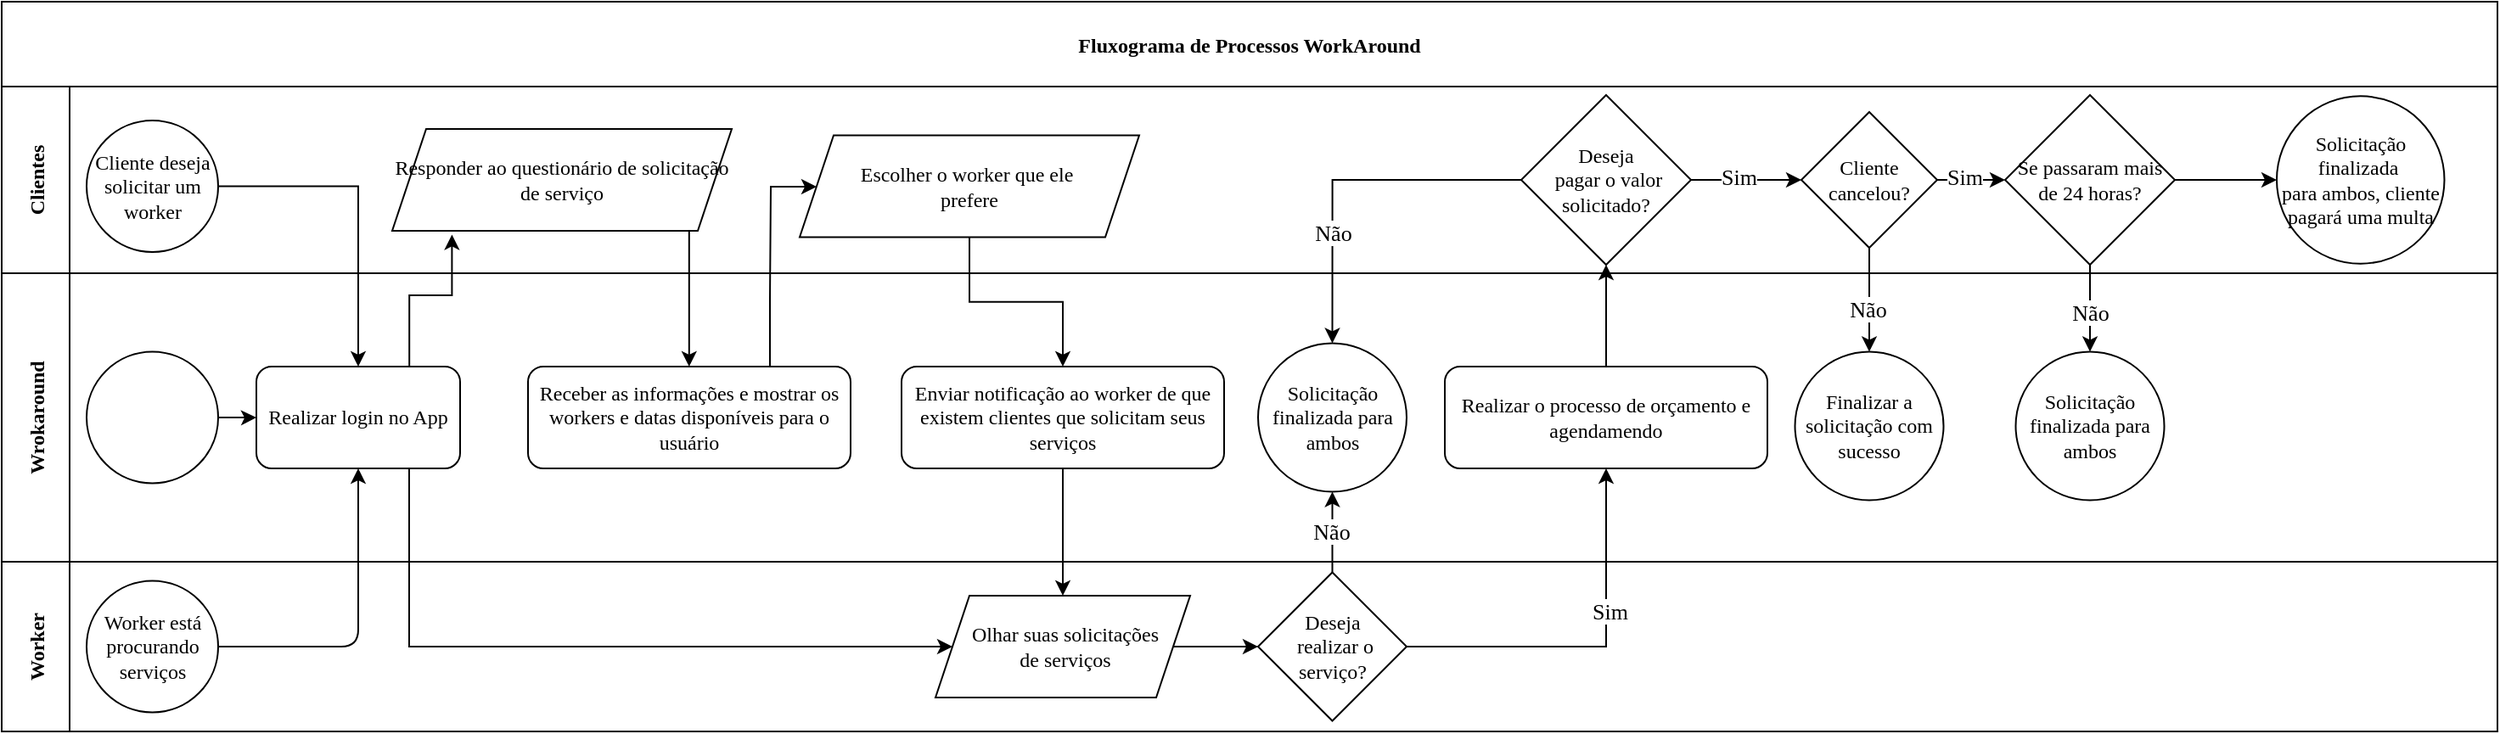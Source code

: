 <mxfile version="24.0.2" type="github">
  <diagram name="Page-1" id="NdyBMd4k0NPhV9qGYhMg">
    <mxGraphModel dx="1593" dy="871" grid="1" gridSize="10" guides="1" tooltips="1" connect="1" arrows="1" fold="1" page="1" pageScale="1" pageWidth="1100" pageHeight="850" math="0" shadow="0">
      <root>
        <mxCell id="0" />
        <mxCell id="1" parent="0" />
        <mxCell id="Lx4wT6UVww7fgD0Hadd6-1" value="" style="rounded=0;whiteSpace=wrap;html=1;fillColor=none;flipH=0;fontFamily=Comic Sans MS;" vertex="1" parent="1">
          <mxGeometry x="50" y="380" width="1470" height="100" as="geometry" />
        </mxCell>
        <mxCell id="Lx4wT6UVww7fgD0Hadd6-2" value="Worker" style="rounded=0;fillColor=none;fontStyle=1;direction=west;horizontal=0;flipH=0;fontFamily=Comic Sans MS;" vertex="1" parent="1">
          <mxGeometry x="50" y="380" width="40" height="100" as="geometry" />
        </mxCell>
        <mxCell id="Lx4wT6UVww7fgD0Hadd6-3" value="" style="rounded=0;whiteSpace=wrap;html=1;fillColor=none;movable=1;resizable=1;rotatable=1;deletable=1;editable=1;locked=0;connectable=1;flipH=0;fontFamily=Comic Sans MS;" vertex="1" parent="1">
          <mxGeometry x="50" y="210" width="1470" height="170" as="geometry" />
        </mxCell>
        <mxCell id="Lx4wT6UVww7fgD0Hadd6-4" value="Wrokaround" style="rounded=0;fillColor=none;fontStyle=1;direction=west;horizontal=0;movable=1;resizable=1;rotatable=1;deletable=1;editable=1;locked=0;connectable=1;flipH=0;fontFamily=Comic Sans MS;" vertex="1" parent="1">
          <mxGeometry x="50" y="210" width="40" height="170" as="geometry" />
        </mxCell>
        <mxCell id="Lx4wT6UVww7fgD0Hadd6-5" value="" style="rounded=0;whiteSpace=wrap;html=1;fillColor=none;movable=1;resizable=1;rotatable=1;deletable=1;editable=1;locked=0;connectable=1;flipH=0;fontFamily=Comic Sans MS;" vertex="1" parent="1">
          <mxGeometry x="50" y="100" width="1470" height="110" as="geometry" />
        </mxCell>
        <mxCell id="Lx4wT6UVww7fgD0Hadd6-6" value="Clientes" style="rounded=0;fillColor=none;fontStyle=1;direction=west;horizontal=0;movable=1;resizable=1;rotatable=1;deletable=1;editable=1;locked=0;connectable=1;flipH=0;fontFamily=Comic Sans MS;" vertex="1" parent="1">
          <mxGeometry x="50" y="100" width="40" height="110" as="geometry" />
        </mxCell>
        <mxCell id="Lx4wT6UVww7fgD0Hadd6-7" value="Fluxograma de Processos WorkAround" style="rounded=0;fillColor=none;fontStyle=1;flipH=0;fontFamily=Comic Sans MS;" vertex="1" parent="1">
          <mxGeometry x="50" y="50" width="1470" height="50" as="geometry" />
        </mxCell>
        <mxCell id="Lx4wT6UVww7fgD0Hadd6-8" style="edgeStyle=orthogonalEdgeStyle;rounded=1;orthogonalLoop=1;jettySize=auto;html=1;entryX=0.5;entryY=1;entryDx=0;entryDy=0;curved=0;fontFamily=Comic Sans MS;" edge="1" parent="1" source="Lx4wT6UVww7fgD0Hadd6-9" target="Lx4wT6UVww7fgD0Hadd6-14">
          <mxGeometry relative="1" as="geometry" />
        </mxCell>
        <mxCell id="Lx4wT6UVww7fgD0Hadd6-9" value="Worker está procurando serviços" style="ellipse;whiteSpace=wrap;html=1;aspect=fixed;flipH=0;fontFamily=Comic Sans MS;" vertex="1" parent="1">
          <mxGeometry x="100" y="391.25" width="77.5" height="77.5" as="geometry" />
        </mxCell>
        <mxCell id="Lx4wT6UVww7fgD0Hadd6-10" style="edgeStyle=orthogonalEdgeStyle;rounded=0;orthogonalLoop=1;jettySize=auto;html=1;entryX=0;entryY=0.5;entryDx=0;entryDy=0;fontFamily=Comic Sans MS;" edge="1" parent="1" source="Lx4wT6UVww7fgD0Hadd6-11" target="Lx4wT6UVww7fgD0Hadd6-14">
          <mxGeometry relative="1" as="geometry" />
        </mxCell>
        <mxCell id="Lx4wT6UVww7fgD0Hadd6-11" value="" style="ellipse;whiteSpace=wrap;html=1;aspect=fixed;flipH=0;fontFamily=Comic Sans MS;" vertex="1" parent="1">
          <mxGeometry x="100" y="256.25" width="77.5" height="77.5" as="geometry" />
        </mxCell>
        <mxCell id="Lx4wT6UVww7fgD0Hadd6-12" style="edgeStyle=orthogonalEdgeStyle;rounded=0;orthogonalLoop=1;jettySize=auto;html=1;exitX=0.75;exitY=0;exitDx=0;exitDy=0;entryX=0.176;entryY=1.037;entryDx=0;entryDy=0;entryPerimeter=0;fontFamily=Comic Sans MS;" edge="1" parent="1" target="Lx4wT6UVww7fgD0Hadd6-24">
          <mxGeometry relative="1" as="geometry">
            <mxPoint x="290.1" y="265" as="sourcePoint" />
            <mxPoint x="315.3" y="180.3" as="targetPoint" />
            <Array as="points">
              <mxPoint x="290" y="223" />
              <mxPoint x="315" y="223" />
            </Array>
          </mxGeometry>
        </mxCell>
        <mxCell id="Lx4wT6UVww7fgD0Hadd6-13" style="edgeStyle=orthogonalEdgeStyle;rounded=0;orthogonalLoop=1;jettySize=auto;html=1;exitX=0.75;exitY=1;exitDx=0;exitDy=0;entryX=0;entryY=0.5;entryDx=0;entryDy=0;fontFamily=Comic Sans MS;" edge="1" parent="1" source="Lx4wT6UVww7fgD0Hadd6-14" target="Lx4wT6UVww7fgD0Hadd6-18">
          <mxGeometry relative="1" as="geometry">
            <Array as="points">
              <mxPoint x="290" y="430" />
            </Array>
          </mxGeometry>
        </mxCell>
        <mxCell id="Lx4wT6UVww7fgD0Hadd6-14" value="Realizar login no App" style="rounded=1;whiteSpace=wrap;html=1;flipH=0;fontFamily=Comic Sans MS;" vertex="1" parent="1">
          <mxGeometry x="200" y="265" width="120" height="60" as="geometry" />
        </mxCell>
        <mxCell id="Lx4wT6UVww7fgD0Hadd6-15" style="edgeStyle=orthogonalEdgeStyle;rounded=0;orthogonalLoop=1;jettySize=auto;html=1;exitX=1;exitY=0.5;exitDx=0;exitDy=0;entryX=0.5;entryY=0;entryDx=0;entryDy=0;fontFamily=Comic Sans MS;" edge="1" parent="1" source="Lx4wT6UVww7fgD0Hadd6-16" target="Lx4wT6UVww7fgD0Hadd6-14">
          <mxGeometry relative="1" as="geometry" />
        </mxCell>
        <mxCell id="Lx4wT6UVww7fgD0Hadd6-16" value="Cliente deseja solicitar um worker" style="ellipse;whiteSpace=wrap;html=1;aspect=fixed;flipH=0;fontFamily=Comic Sans MS;" vertex="1" parent="1">
          <mxGeometry x="100" y="120" width="77.5" height="77.5" as="geometry" />
        </mxCell>
        <mxCell id="Lx4wT6UVww7fgD0Hadd6-17" style="edgeStyle=orthogonalEdgeStyle;rounded=0;orthogonalLoop=1;jettySize=auto;html=1;entryX=0.5;entryY=0;entryDx=0;entryDy=0;fontFamily=Comic Sans MS;" edge="1" parent="1">
          <mxGeometry relative="1" as="geometry">
            <mxPoint x="454.9" y="182.5" as="sourcePoint" />
            <mxPoint x="454.9" y="265" as="targetPoint" />
            <Array as="points">
              <mxPoint x="454.9" y="180.5" />
            </Array>
          </mxGeometry>
        </mxCell>
        <mxCell id="Lx4wT6UVww7fgD0Hadd6-39" style="edgeStyle=orthogonalEdgeStyle;rounded=0;orthogonalLoop=1;jettySize=auto;html=1;exitX=1;exitY=0.5;exitDx=0;exitDy=0;entryX=0;entryY=0.5;entryDx=0;entryDy=0;fontFamily=Comic Sans MS;" edge="1" parent="1" source="Lx4wT6UVww7fgD0Hadd6-18" target="Lx4wT6UVww7fgD0Hadd6-38">
          <mxGeometry relative="1" as="geometry" />
        </mxCell>
        <mxCell id="Lx4wT6UVww7fgD0Hadd6-18" value="&lt;div&gt;&amp;nbsp; Olhar suas solicitações&amp;nbsp;&lt;/div&gt;&lt;div&gt;&amp;nbsp;de serviços&lt;/div&gt;" style="shape=parallelogram;perimeter=parallelogramPerimeter;whiteSpace=wrap;html=1;fixedSize=1;align=center;flipH=0;fontFamily=Comic Sans MS;" vertex="1" parent="1">
          <mxGeometry x="600" y="400" width="150" height="60" as="geometry" />
        </mxCell>
        <mxCell id="Lx4wT6UVww7fgD0Hadd6-33" style="edgeStyle=orthogonalEdgeStyle;rounded=0;orthogonalLoop=1;jettySize=auto;html=1;exitX=0.75;exitY=0;exitDx=0;exitDy=0;entryX=0;entryY=0.5;entryDx=0;entryDy=0;fontFamily=Comic Sans MS;" edge="1" parent="1" source="Lx4wT6UVww7fgD0Hadd6-21" target="Lx4wT6UVww7fgD0Hadd6-32">
          <mxGeometry relative="1" as="geometry">
            <Array as="points">
              <mxPoint x="503" y="225" />
              <mxPoint x="503" y="225" />
              <mxPoint x="503" y="159" />
              <mxPoint x="530" y="159" />
            </Array>
          </mxGeometry>
        </mxCell>
        <mxCell id="Lx4wT6UVww7fgD0Hadd6-21" value="Receber as informações e mostrar os workers e datas disponíveis para o usuário" style="rounded=1;whiteSpace=wrap;html=1;flipH=0;fontFamily=Comic Sans MS;" vertex="1" parent="1">
          <mxGeometry x="360" y="265" width="190" height="60" as="geometry" />
        </mxCell>
        <mxCell id="Lx4wT6UVww7fgD0Hadd6-24" value="Responder ao questionário de solicitação de serviço" style="shape=parallelogram;perimeter=parallelogramPerimeter;whiteSpace=wrap;html=1;fixedSize=1;flipH=0;fontFamily=Comic Sans MS;" vertex="1" parent="1">
          <mxGeometry x="280" y="125" width="200" height="60" as="geometry" />
        </mxCell>
        <mxCell id="Lx4wT6UVww7fgD0Hadd6-26" value="Solicitação finalizada para ambos" style="ellipse;whiteSpace=wrap;html=1;aspect=fixed;flipH=0;fontFamily=Comic Sans MS;" vertex="1" parent="1">
          <mxGeometry x="790" y="251.25" width="87.5" height="87.5" as="geometry" />
        </mxCell>
        <mxCell id="Lx4wT6UVww7fgD0Hadd6-36" style="edgeStyle=orthogonalEdgeStyle;rounded=0;orthogonalLoop=1;jettySize=auto;html=1;entryX=0.5;entryY=0;entryDx=0;entryDy=0;fontFamily=Comic Sans MS;" edge="1" parent="1" source="Lx4wT6UVww7fgD0Hadd6-32" target="Lx4wT6UVww7fgD0Hadd6-35">
          <mxGeometry relative="1" as="geometry" />
        </mxCell>
        <mxCell id="Lx4wT6UVww7fgD0Hadd6-32" value="Escolher o worker que ele&amp;nbsp;&lt;div&gt;prefere&lt;/div&gt;" style="shape=parallelogram;perimeter=parallelogramPerimeter;whiteSpace=wrap;html=1;fixedSize=1;flipH=0;fontFamily=Comic Sans MS;" vertex="1" parent="1">
          <mxGeometry x="520" y="128.75" width="200" height="60" as="geometry" />
        </mxCell>
        <mxCell id="Lx4wT6UVww7fgD0Hadd6-37" style="edgeStyle=orthogonalEdgeStyle;rounded=0;orthogonalLoop=1;jettySize=auto;html=1;entryX=0.5;entryY=0;entryDx=0;entryDy=0;fontFamily=Comic Sans MS;" edge="1" parent="1" source="Lx4wT6UVww7fgD0Hadd6-35" target="Lx4wT6UVww7fgD0Hadd6-18">
          <mxGeometry relative="1" as="geometry" />
        </mxCell>
        <mxCell id="Lx4wT6UVww7fgD0Hadd6-35" value="Enviar notificação ao worker de que existem clientes que solicitam seus serviços" style="rounded=1;whiteSpace=wrap;html=1;flipH=0;fontFamily=Comic Sans MS;" vertex="1" parent="1">
          <mxGeometry x="580" y="265" width="190" height="60" as="geometry" />
        </mxCell>
        <mxCell id="Lx4wT6UVww7fgD0Hadd6-41" style="edgeStyle=orthogonalEdgeStyle;rounded=0;orthogonalLoop=1;jettySize=auto;html=1;entryX=0.5;entryY=1;entryDx=0;entryDy=0;fontFamily=Comic Sans MS;" edge="1" parent="1" source="Lx4wT6UVww7fgD0Hadd6-38" target="Lx4wT6UVww7fgD0Hadd6-26">
          <mxGeometry relative="1" as="geometry" />
        </mxCell>
        <mxCell id="Lx4wT6UVww7fgD0Hadd6-42" value="Não" style="edgeLabel;html=1;align=center;verticalAlign=middle;resizable=0;points=[];fontStyle=0;fontSize=13;fontFamily=Comic Sans MS;" vertex="1" connectable="0" parent="Lx4wT6UVww7fgD0Hadd6-41">
          <mxGeometry x="0.052" y="1" relative="1" as="geometry">
            <mxPoint as="offset" />
          </mxGeometry>
        </mxCell>
        <mxCell id="Lx4wT6UVww7fgD0Hadd6-44" style="edgeStyle=orthogonalEdgeStyle;rounded=0;orthogonalLoop=1;jettySize=auto;html=1;entryX=0.5;entryY=1;entryDx=0;entryDy=0;" edge="1" parent="1" source="Lx4wT6UVww7fgD0Hadd6-38" target="Lx4wT6UVww7fgD0Hadd6-43">
          <mxGeometry relative="1" as="geometry" />
        </mxCell>
        <mxCell id="Lx4wT6UVww7fgD0Hadd6-45" value="&lt;font style=&quot;font-size: 13px;&quot; face=&quot;Comic Sans MS&quot;&gt;Sim&lt;/font&gt;" style="edgeLabel;html=1;align=center;verticalAlign=middle;resizable=0;points=[];fontSize=13;" vertex="1" connectable="0" parent="Lx4wT6UVww7fgD0Hadd6-44">
          <mxGeometry x="0.248" y="-2" relative="1" as="geometry">
            <mxPoint as="offset" />
          </mxGeometry>
        </mxCell>
        <mxCell id="Lx4wT6UVww7fgD0Hadd6-38" value="Deseja&lt;div&gt;&amp;nbsp;realizar o serviço?&lt;/div&gt;" style="rhombus;whiteSpace=wrap;html=1;fontFamily=Comic Sans MS;" vertex="1" parent="1">
          <mxGeometry x="790" y="386.25" width="87.5" height="87.5" as="geometry" />
        </mxCell>
        <mxCell id="Lx4wT6UVww7fgD0Hadd6-47" style="edgeStyle=orthogonalEdgeStyle;rounded=0;orthogonalLoop=1;jettySize=auto;html=1;entryX=0.5;entryY=1;entryDx=0;entryDy=0;" edge="1" parent="1" source="Lx4wT6UVww7fgD0Hadd6-43" target="Lx4wT6UVww7fgD0Hadd6-48">
          <mxGeometry relative="1" as="geometry">
            <mxPoint x="995" y="185" as="targetPoint" />
          </mxGeometry>
        </mxCell>
        <mxCell id="Lx4wT6UVww7fgD0Hadd6-43" value="Realizar o processo de orçamento e agendamendo" style="rounded=1;whiteSpace=wrap;html=1;flipH=0;fontFamily=Comic Sans MS;" vertex="1" parent="1">
          <mxGeometry x="900" y="265" width="190" height="60" as="geometry" />
        </mxCell>
        <mxCell id="Lx4wT6UVww7fgD0Hadd6-49" style="edgeStyle=orthogonalEdgeStyle;rounded=0;orthogonalLoop=1;jettySize=auto;html=1;entryX=0.5;entryY=0;entryDx=0;entryDy=0;" edge="1" parent="1" source="Lx4wT6UVww7fgD0Hadd6-48" target="Lx4wT6UVww7fgD0Hadd6-26">
          <mxGeometry relative="1" as="geometry" />
        </mxCell>
        <mxCell id="Lx4wT6UVww7fgD0Hadd6-50" value="&lt;font style=&quot;font-size: 13px;&quot; face=&quot;Comic Sans MS&quot;&gt;Não&lt;/font&gt;" style="edgeLabel;html=1;align=center;verticalAlign=middle;resizable=0;points=[];fontSize=13;" vertex="1" connectable="0" parent="Lx4wT6UVww7fgD0Hadd6-49">
          <mxGeometry x="0.371" relative="1" as="geometry">
            <mxPoint as="offset" />
          </mxGeometry>
        </mxCell>
        <mxCell id="Lx4wT6UVww7fgD0Hadd6-53" style="edgeStyle=orthogonalEdgeStyle;rounded=0;orthogonalLoop=1;jettySize=auto;html=1;entryX=0;entryY=0.5;entryDx=0;entryDy=0;" edge="1" parent="1" source="Lx4wT6UVww7fgD0Hadd6-48" target="Lx4wT6UVww7fgD0Hadd6-58">
          <mxGeometry relative="1" as="geometry">
            <mxPoint x="1120" y="155" as="targetPoint" />
          </mxGeometry>
        </mxCell>
        <mxCell id="Lx4wT6UVww7fgD0Hadd6-57" value="&lt;font style=&quot;font-size: 13px;&quot; face=&quot;Comic Sans MS&quot;&gt;Sim&lt;/font&gt;" style="edgeLabel;html=1;align=center;verticalAlign=middle;resizable=0;points=[];" vertex="1" connectable="0" parent="Lx4wT6UVww7fgD0Hadd6-53">
          <mxGeometry x="-0.141" y="2" relative="1" as="geometry">
            <mxPoint as="offset" />
          </mxGeometry>
        </mxCell>
        <mxCell id="Lx4wT6UVww7fgD0Hadd6-48" value="Deseja&lt;div&gt;&amp;nbsp;pagar o valor solicitado?&lt;/div&gt;" style="rhombus;whiteSpace=wrap;html=1;fontFamily=Comic Sans MS;" vertex="1" parent="1">
          <mxGeometry x="945" y="105" width="100" height="100" as="geometry" />
        </mxCell>
        <mxCell id="Lx4wT6UVww7fgD0Hadd6-55" style="edgeStyle=orthogonalEdgeStyle;rounded=0;orthogonalLoop=1;jettySize=auto;html=1;entryX=0.5;entryY=0;entryDx=0;entryDy=0;exitX=0.5;exitY=1;exitDx=0;exitDy=0;" edge="1" parent="1" source="Lx4wT6UVww7fgD0Hadd6-58" target="Lx4wT6UVww7fgD0Hadd6-54">
          <mxGeometry relative="1" as="geometry">
            <mxPoint x="1175" y="185.0" as="sourcePoint" />
          </mxGeometry>
        </mxCell>
        <mxCell id="Lx4wT6UVww7fgD0Hadd6-56" value="&lt;font style=&quot;font-size: 13px;&quot; face=&quot;Comic Sans MS&quot;&gt;Não&lt;/font&gt;" style="edgeLabel;html=1;align=center;verticalAlign=middle;resizable=0;points=[];" vertex="1" connectable="0" parent="Lx4wT6UVww7fgD0Hadd6-55">
          <mxGeometry x="0.172" y="-1" relative="1" as="geometry">
            <mxPoint as="offset" />
          </mxGeometry>
        </mxCell>
        <mxCell id="Lx4wT6UVww7fgD0Hadd6-54" value="Finalizar a solicitação com sucesso" style="ellipse;whiteSpace=wrap;html=1;aspect=fixed;flipH=0;fontFamily=Comic Sans MS;" vertex="1" parent="1">
          <mxGeometry x="1106.25" y="256.25" width="87.5" height="87.5" as="geometry" />
        </mxCell>
        <mxCell id="Lx4wT6UVww7fgD0Hadd6-60" style="edgeStyle=orthogonalEdgeStyle;rounded=0;orthogonalLoop=1;jettySize=auto;html=1;entryX=0;entryY=0.5;entryDx=0;entryDy=0;" edge="1" parent="1" source="Lx4wT6UVww7fgD0Hadd6-58" target="Lx4wT6UVww7fgD0Hadd6-59">
          <mxGeometry relative="1" as="geometry" />
        </mxCell>
        <mxCell id="Lx4wT6UVww7fgD0Hadd6-65" value="&lt;font style=&quot;font-size: 13px;&quot; face=&quot;Comic Sans MS&quot;&gt;Sim&lt;/font&gt;" style="edgeLabel;html=1;align=center;verticalAlign=middle;resizable=0;points=[];" vertex="1" connectable="0" parent="Lx4wT6UVww7fgD0Hadd6-60">
          <mxGeometry x="-0.226" y="2" relative="1" as="geometry">
            <mxPoint as="offset" />
          </mxGeometry>
        </mxCell>
        <mxCell id="Lx4wT6UVww7fgD0Hadd6-58" value="&lt;font face=&quot;Comic Sans MS&quot;&gt;Cliente cancelou?&lt;/font&gt;" style="rhombus;whiteSpace=wrap;html=1;" vertex="1" parent="1">
          <mxGeometry x="1110" y="115" width="80" height="80" as="geometry" />
        </mxCell>
        <mxCell id="Lx4wT6UVww7fgD0Hadd6-73" style="edgeStyle=orthogonalEdgeStyle;rounded=0;orthogonalLoop=1;jettySize=auto;html=1;entryX=0.5;entryY=0;entryDx=0;entryDy=0;fontFamily=Helvetica;fontSize=11;fontColor=default;labelBackgroundColor=default;" edge="1" parent="1" source="Lx4wT6UVww7fgD0Hadd6-59" target="Lx4wT6UVww7fgD0Hadd6-72">
          <mxGeometry relative="1" as="geometry" />
        </mxCell>
        <mxCell id="Lx4wT6UVww7fgD0Hadd6-74" value="&lt;font style=&quot;font-size: 13px;&quot; face=&quot;Comic Sans MS&quot;&gt;Não&lt;/font&gt;" style="edgeLabel;html=1;align=center;verticalAlign=middle;resizable=0;points=[];fontFamily=Helvetica;fontSize=11;fontColor=default;labelBackgroundColor=default;fillColor=none;gradientColor=none;" vertex="1" connectable="0" parent="Lx4wT6UVww7fgD0Hadd6-73">
          <mxGeometry x="0.093" relative="1" as="geometry">
            <mxPoint as="offset" />
          </mxGeometry>
        </mxCell>
        <mxCell id="Lx4wT6UVww7fgD0Hadd6-76" style="edgeStyle=orthogonalEdgeStyle;rounded=0;orthogonalLoop=1;jettySize=auto;html=1;entryX=0;entryY=0.5;entryDx=0;entryDy=0;fontFamily=Helvetica;fontSize=11;fontColor=default;labelBackgroundColor=default;" edge="1" parent="1" source="Lx4wT6UVww7fgD0Hadd6-59" target="Lx4wT6UVww7fgD0Hadd6-75">
          <mxGeometry relative="1" as="geometry" />
        </mxCell>
        <mxCell id="Lx4wT6UVww7fgD0Hadd6-59" value="Se passaram mais de 24 horas?" style="rhombus;whiteSpace=wrap;html=1;fontFamily=Comic Sans MS;" vertex="1" parent="1">
          <mxGeometry x="1230" y="105" width="100" height="100" as="geometry" />
        </mxCell>
        <mxCell id="Lx4wT6UVww7fgD0Hadd6-72" value="Solicitação finalizada para ambos" style="ellipse;whiteSpace=wrap;html=1;aspect=fixed;flipH=0;fontFamily=Comic Sans MS;" vertex="1" parent="1">
          <mxGeometry x="1236.25" y="256.25" width="87.5" height="87.5" as="geometry" />
        </mxCell>
        <mxCell id="Lx4wT6UVww7fgD0Hadd6-75" value="Solicitação finalizada&amp;nbsp;&lt;div&gt;para ambos, cliente pagará uma multa&lt;/div&gt;" style="ellipse;whiteSpace=wrap;html=1;aspect=fixed;flipH=0;fontFamily=Comic Sans MS;" vertex="1" parent="1">
          <mxGeometry x="1390" y="105.63" width="98.75" height="98.75" as="geometry" />
        </mxCell>
      </root>
    </mxGraphModel>
  </diagram>
</mxfile>
